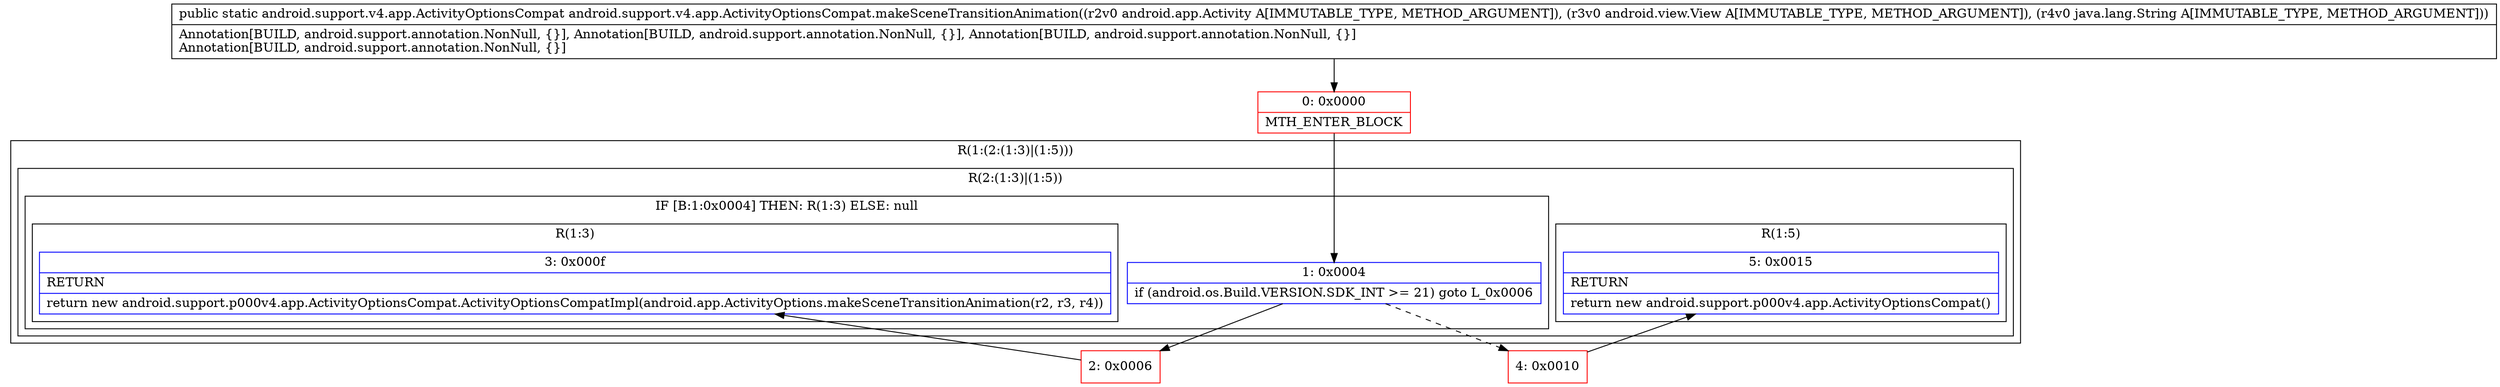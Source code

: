 digraph "CFG forandroid.support.v4.app.ActivityOptionsCompat.makeSceneTransitionAnimation(Landroid\/app\/Activity;Landroid\/view\/View;Ljava\/lang\/String;)Landroid\/support\/v4\/app\/ActivityOptionsCompat;" {
subgraph cluster_Region_97374090 {
label = "R(1:(2:(1:3)|(1:5)))";
node [shape=record,color=blue];
subgraph cluster_Region_1494990868 {
label = "R(2:(1:3)|(1:5))";
node [shape=record,color=blue];
subgraph cluster_IfRegion_1115699252 {
label = "IF [B:1:0x0004] THEN: R(1:3) ELSE: null";
node [shape=record,color=blue];
Node_1 [shape=record,label="{1\:\ 0x0004|if (android.os.Build.VERSION.SDK_INT \>= 21) goto L_0x0006\l}"];
subgraph cluster_Region_1111857974 {
label = "R(1:3)";
node [shape=record,color=blue];
Node_3 [shape=record,label="{3\:\ 0x000f|RETURN\l|return new android.support.p000v4.app.ActivityOptionsCompat.ActivityOptionsCompatImpl(android.app.ActivityOptions.makeSceneTransitionAnimation(r2, r3, r4))\l}"];
}
}
subgraph cluster_Region_689941867 {
label = "R(1:5)";
node [shape=record,color=blue];
Node_5 [shape=record,label="{5\:\ 0x0015|RETURN\l|return new android.support.p000v4.app.ActivityOptionsCompat()\l}"];
}
}
}
Node_0 [shape=record,color=red,label="{0\:\ 0x0000|MTH_ENTER_BLOCK\l}"];
Node_2 [shape=record,color=red,label="{2\:\ 0x0006}"];
Node_4 [shape=record,color=red,label="{4\:\ 0x0010}"];
MethodNode[shape=record,label="{public static android.support.v4.app.ActivityOptionsCompat android.support.v4.app.ActivityOptionsCompat.makeSceneTransitionAnimation((r2v0 android.app.Activity A[IMMUTABLE_TYPE, METHOD_ARGUMENT]), (r3v0 android.view.View A[IMMUTABLE_TYPE, METHOD_ARGUMENT]), (r4v0 java.lang.String A[IMMUTABLE_TYPE, METHOD_ARGUMENT]))  | Annotation[BUILD, android.support.annotation.NonNull, \{\}], Annotation[BUILD, android.support.annotation.NonNull, \{\}], Annotation[BUILD, android.support.annotation.NonNull, \{\}]\lAnnotation[BUILD, android.support.annotation.NonNull, \{\}]\l}"];
MethodNode -> Node_0;
Node_1 -> Node_2;
Node_1 -> Node_4[style=dashed];
Node_0 -> Node_1;
Node_2 -> Node_3;
Node_4 -> Node_5;
}

